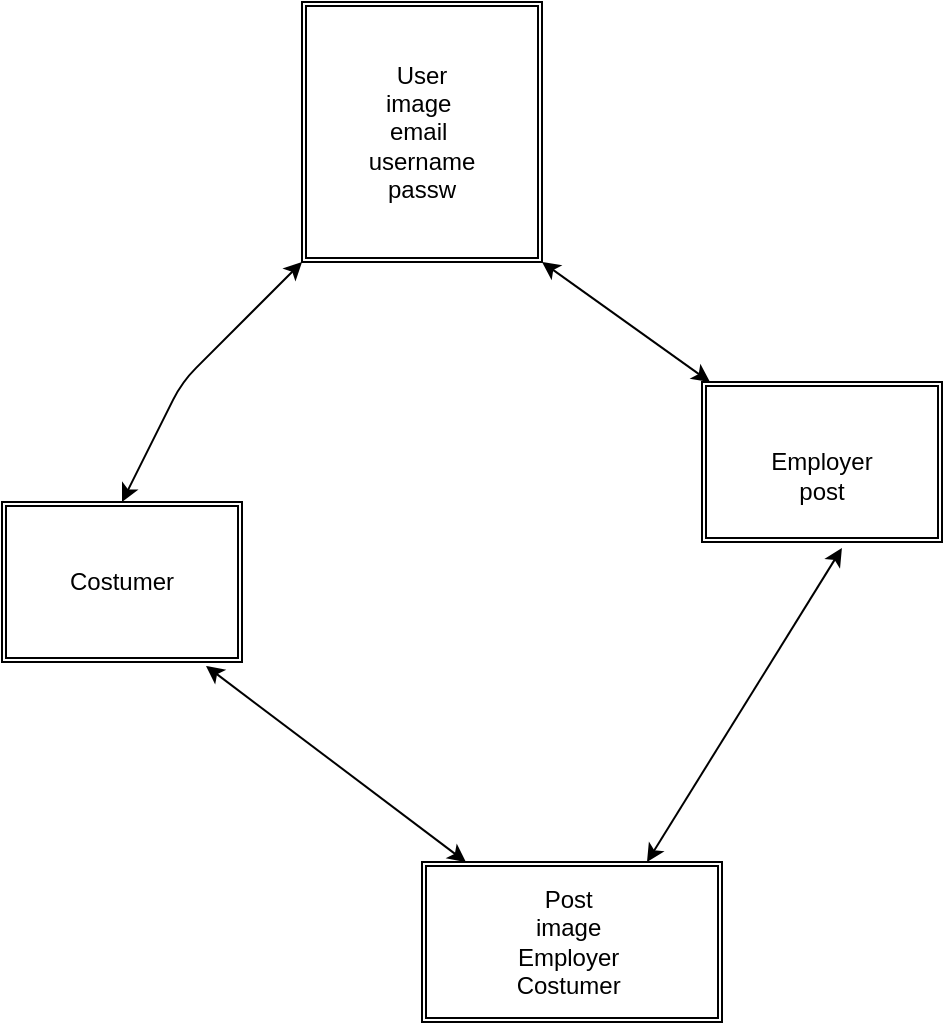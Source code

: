 <mxfile version="14.4.2" type="github">
  <diagram id="C5RBs43oDa-KdzZeNtuy" name="Page-1">
    <mxGraphModel dx="1422" dy="804" grid="1" gridSize="10" guides="1" tooltips="1" connect="1" arrows="1" fold="1" page="1" pageScale="1" pageWidth="827" pageHeight="1169" math="0" shadow="0">
      <root>
        <mxCell id="WIyWlLk6GJQsqaUBKTNV-0" />
        <mxCell id="WIyWlLk6GJQsqaUBKTNV-1" parent="WIyWlLk6GJQsqaUBKTNV-0" />
        <mxCell id="ac7DnekotVkutt3g1OVb-25" value="User&lt;br&gt;image&amp;nbsp;&lt;br&gt;email&amp;nbsp;&lt;br&gt;username&lt;br&gt;passw&lt;br&gt;" style="shape=ext;double=1;rounded=0;whiteSpace=wrap;html=1;" vertex="1" parent="WIyWlLk6GJQsqaUBKTNV-1">
          <mxGeometry x="240" y="190" width="120" height="130" as="geometry" />
        </mxCell>
        <mxCell id="ac7DnekotVkutt3g1OVb-26" value="" style="endArrow=classic;startArrow=classic;html=1;entryX=0;entryY=1;entryDx=0;entryDy=0;exitX=0.5;exitY=0;exitDx=0;exitDy=0;" edge="1" parent="WIyWlLk6GJQsqaUBKTNV-1" source="ac7DnekotVkutt3g1OVb-29" target="ac7DnekotVkutt3g1OVb-25">
          <mxGeometry width="50" height="50" relative="1" as="geometry">
            <mxPoint x="230" y="480" as="sourcePoint" />
            <mxPoint x="400" y="290" as="targetPoint" />
            <Array as="points">
              <mxPoint x="180" y="380" />
            </Array>
          </mxGeometry>
        </mxCell>
        <mxCell id="ac7DnekotVkutt3g1OVb-27" value="" style="endArrow=classic;startArrow=classic;html=1;exitX=1;exitY=1;exitDx=0;exitDy=0;" edge="1" parent="WIyWlLk6GJQsqaUBKTNV-1" source="ac7DnekotVkutt3g1OVb-25" target="ac7DnekotVkutt3g1OVb-28">
          <mxGeometry width="50" height="50" relative="1" as="geometry">
            <mxPoint x="350" y="340" as="sourcePoint" />
            <mxPoint x="470" y="410" as="targetPoint" />
          </mxGeometry>
        </mxCell>
        <mxCell id="ac7DnekotVkutt3g1OVb-28" value="&lt;br&gt;Employer&lt;br&gt;post&lt;br&gt;" style="shape=ext;double=1;rounded=0;whiteSpace=wrap;html=1;" vertex="1" parent="WIyWlLk6GJQsqaUBKTNV-1">
          <mxGeometry x="440" y="380" width="120" height="80" as="geometry" />
        </mxCell>
        <mxCell id="ac7DnekotVkutt3g1OVb-29" value="Costumer&lt;br&gt;" style="shape=ext;double=1;rounded=0;whiteSpace=wrap;html=1;" vertex="1" parent="WIyWlLk6GJQsqaUBKTNV-1">
          <mxGeometry x="90" y="440" width="120" height="80" as="geometry" />
        </mxCell>
        <mxCell id="ac7DnekotVkutt3g1OVb-30" value="Post&amp;nbsp;&lt;br&gt;image&amp;nbsp;&lt;br&gt;Employer&amp;nbsp;&lt;br&gt;Costumer&amp;nbsp;&lt;br&gt;" style="shape=ext;double=1;rounded=0;whiteSpace=wrap;html=1;" vertex="1" parent="WIyWlLk6GJQsqaUBKTNV-1">
          <mxGeometry x="300" y="620" width="150" height="80" as="geometry" />
        </mxCell>
        <mxCell id="ac7DnekotVkutt3g1OVb-31" value="" style="endArrow=classic;startArrow=classic;html=1;exitX=0.85;exitY=1.025;exitDx=0;exitDy=0;exitPerimeter=0;" edge="1" parent="WIyWlLk6GJQsqaUBKTNV-1" source="ac7DnekotVkutt3g1OVb-29" target="ac7DnekotVkutt3g1OVb-30">
          <mxGeometry width="50" height="50" relative="1" as="geometry">
            <mxPoint x="350" y="680" as="sourcePoint" />
            <mxPoint x="400" y="630" as="targetPoint" />
          </mxGeometry>
        </mxCell>
        <mxCell id="ac7DnekotVkutt3g1OVb-32" value="" style="endArrow=classic;startArrow=classic;html=1;entryX=0.583;entryY=1.038;entryDx=0;entryDy=0;entryPerimeter=0;exitX=0.75;exitY=0;exitDx=0;exitDy=0;" edge="1" parent="WIyWlLk6GJQsqaUBKTNV-1" source="ac7DnekotVkutt3g1OVb-30" target="ac7DnekotVkutt3g1OVb-28">
          <mxGeometry width="50" height="50" relative="1" as="geometry">
            <mxPoint x="520" y="660" as="sourcePoint" />
            <mxPoint x="560" y="600" as="targetPoint" />
          </mxGeometry>
        </mxCell>
      </root>
    </mxGraphModel>
  </diagram>
</mxfile>
